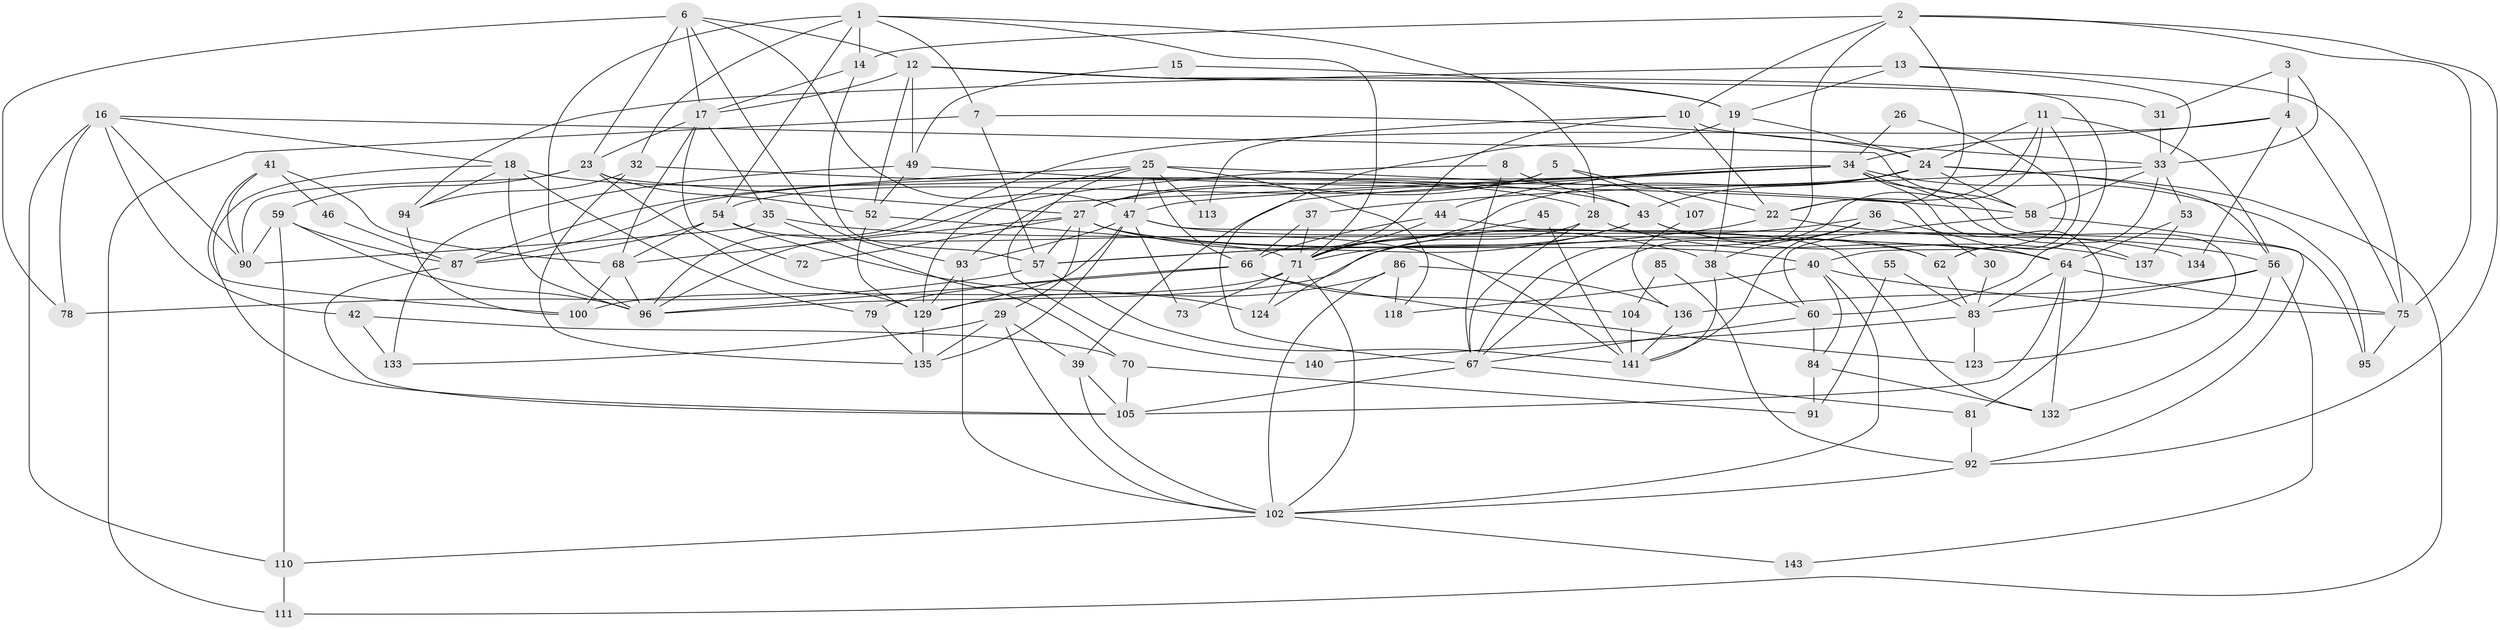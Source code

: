 // Generated by graph-tools (version 1.1) at 2025/24/03/03/25 07:24:02]
// undirected, 100 vertices, 242 edges
graph export_dot {
graph [start="1"]
  node [color=gray90,style=filled];
  1 [super="+122"];
  2 [super="+80"];
  3;
  4 [super="+48"];
  5;
  6 [super="+9"];
  7;
  8;
  10 [super="+74"];
  11 [super="+21"];
  12;
  13;
  14;
  15;
  16 [super="+99"];
  17 [super="+20"];
  18 [super="+77"];
  19 [super="+144"];
  22 [super="+82"];
  23 [super="+117"];
  24 [super="+76"];
  25 [super="+61"];
  26;
  27 [super="+88"];
  28;
  29;
  30;
  31;
  32;
  33 [super="+98"];
  34 [super="+112"];
  35 [super="+51"];
  36;
  37 [super="+97"];
  38 [super="+89"];
  39 [super="+120"];
  40;
  41;
  42;
  43 [super="+65"];
  44;
  45;
  46;
  47 [super="+50"];
  49 [super="+63"];
  52 [super="+127"];
  53 [super="+116"];
  54 [super="+115"];
  55;
  56 [super="+114"];
  57 [super="+101"];
  58;
  59;
  60 [super="+108"];
  62;
  64 [super="+130"];
  66 [super="+69"];
  67 [super="+121"];
  68 [super="+139"];
  70;
  71 [super="+109"];
  72;
  73;
  75;
  78;
  79;
  81;
  83 [super="+131"];
  84;
  85;
  86;
  87 [super="+138"];
  90 [super="+103"];
  91;
  92 [super="+128"];
  93 [super="+119"];
  94;
  95;
  96 [super="+106"];
  100;
  102 [super="+125"];
  104;
  105 [super="+126"];
  107;
  110;
  111;
  113;
  118;
  123;
  124;
  129;
  132;
  133;
  134;
  135;
  136;
  137;
  140;
  141 [super="+142"];
  143;
  1 -- 7;
  1 -- 54;
  1 -- 32;
  1 -- 71;
  1 -- 28;
  1 -- 14;
  1 -- 96;
  2 -- 75;
  2 -- 22;
  2 -- 14;
  2 -- 67;
  2 -- 10;
  2 -- 92;
  3 -- 31;
  3 -- 33;
  3 -- 4;
  4 -- 96;
  4 -- 34;
  4 -- 134;
  4 -- 75;
  5 -- 27;
  5 -- 54;
  5 -- 22;
  5 -- 107;
  6 -- 47;
  6 -- 78;
  6 -- 93;
  6 -- 17;
  6 -- 12;
  6 -- 23;
  7 -- 24;
  7 -- 57;
  7 -- 111;
  8 -- 43;
  8 -- 67;
  8 -- 96;
  10 -- 71;
  10 -- 22;
  10 -- 113;
  10 -- 33;
  11 -- 67;
  11 -- 56;
  11 -- 24;
  11 -- 62;
  11 -- 22;
  12 -- 17;
  12 -- 31;
  12 -- 62;
  12 -- 49;
  12 -- 19;
  12 -- 52;
  13 -- 94;
  13 -- 75;
  13 -- 33;
  13 -- 19;
  14 -- 57;
  14 -- 17;
  15 -- 19;
  15 -- 49;
  16 -- 18;
  16 -- 42;
  16 -- 110;
  16 -- 90;
  16 -- 58;
  16 -- 78;
  17 -- 72;
  17 -- 23;
  17 -- 35;
  17 -- 68;
  18 -- 96;
  18 -- 28;
  18 -- 105;
  18 -- 94;
  18 -- 79;
  19 -- 67;
  19 -- 24;
  19 -- 38;
  22 -- 57;
  22 -- 56;
  23 -- 129;
  23 -- 90;
  23 -- 59;
  23 -- 27;
  23 -- 52;
  24 -- 111;
  24 -- 27;
  24 -- 56;
  24 -- 58;
  24 -- 43;
  24 -- 71;
  25 -- 87;
  25 -- 30;
  25 -- 113;
  25 -- 140;
  25 -- 129;
  25 -- 118;
  25 -- 47;
  25 -- 66;
  26 -- 40;
  26 -- 34;
  27 -- 29;
  27 -- 68;
  27 -- 72;
  27 -- 134;
  27 -- 40;
  27 -- 38;
  27 -- 57;
  28 -- 64;
  28 -- 124;
  28 -- 67;
  29 -- 135;
  29 -- 133;
  29 -- 102;
  29 -- 39;
  30 -- 83;
  31 -- 33;
  32 -- 94;
  32 -- 135;
  32 -- 43;
  33 -- 58;
  33 -- 53;
  33 -- 60;
  33 -- 37;
  34 -- 123;
  34 -- 44;
  34 -- 81;
  34 -- 87;
  34 -- 137;
  34 -- 95;
  34 -- 39;
  34 -- 93;
  34 -- 47;
  35 -- 70;
  35 -- 90;
  35 -- 64;
  36 -- 96;
  36 -- 38;
  36 -- 141;
  36 -- 64;
  37 -- 71;
  37 -- 66;
  38 -- 141;
  38 -- 60;
  39 -- 102;
  39 -- 105;
  40 -- 84;
  40 -- 75;
  40 -- 118;
  40 -- 102;
  41 -- 68;
  41 -- 100;
  41 -- 46;
  41 -- 90;
  42 -- 70;
  42 -- 133;
  43 -- 62;
  43 -- 71;
  43 -- 137;
  43 -- 57;
  44 -- 66;
  44 -- 132;
  44 -- 71;
  45 -- 71;
  45 -- 141;
  46 -- 87;
  47 -- 93;
  47 -- 95;
  47 -- 135;
  47 -- 129;
  47 -- 73;
  47 -- 62;
  49 -- 133;
  49 -- 58;
  49 -- 52;
  52 -- 129;
  52 -- 71;
  53 -- 64;
  53 -- 137;
  54 -- 87;
  54 -- 124;
  54 -- 141;
  54 -- 68;
  55 -- 91;
  55 -- 83;
  56 -- 136;
  56 -- 143;
  56 -- 132;
  56 -- 83;
  57 -- 78;
  57 -- 141;
  58 -- 60;
  58 -- 92;
  59 -- 96;
  59 -- 90;
  59 -- 110;
  59 -- 87;
  60 -- 67;
  60 -- 84;
  62 -- 83;
  64 -- 132;
  64 -- 83;
  64 -- 105;
  64 -- 75;
  66 -- 79;
  66 -- 104;
  66 -- 123;
  66 -- 96;
  67 -- 81;
  67 -- 105;
  68 -- 100;
  68 -- 96;
  70 -- 105;
  70 -- 91;
  71 -- 102;
  71 -- 124;
  71 -- 100;
  71 -- 73;
  75 -- 95;
  79 -- 135;
  81 -- 92;
  83 -- 123;
  83 -- 140;
  84 -- 132;
  84 -- 91;
  85 -- 104;
  85 -- 92;
  86 -- 129;
  86 -- 102;
  86 -- 118;
  86 -- 136;
  87 -- 105;
  92 -- 102;
  93 -- 129;
  93 -- 102;
  94 -- 100;
  102 -- 110;
  102 -- 143;
  104 -- 141;
  107 -- 136;
  110 -- 111;
  129 -- 135;
  136 -- 141;
}
